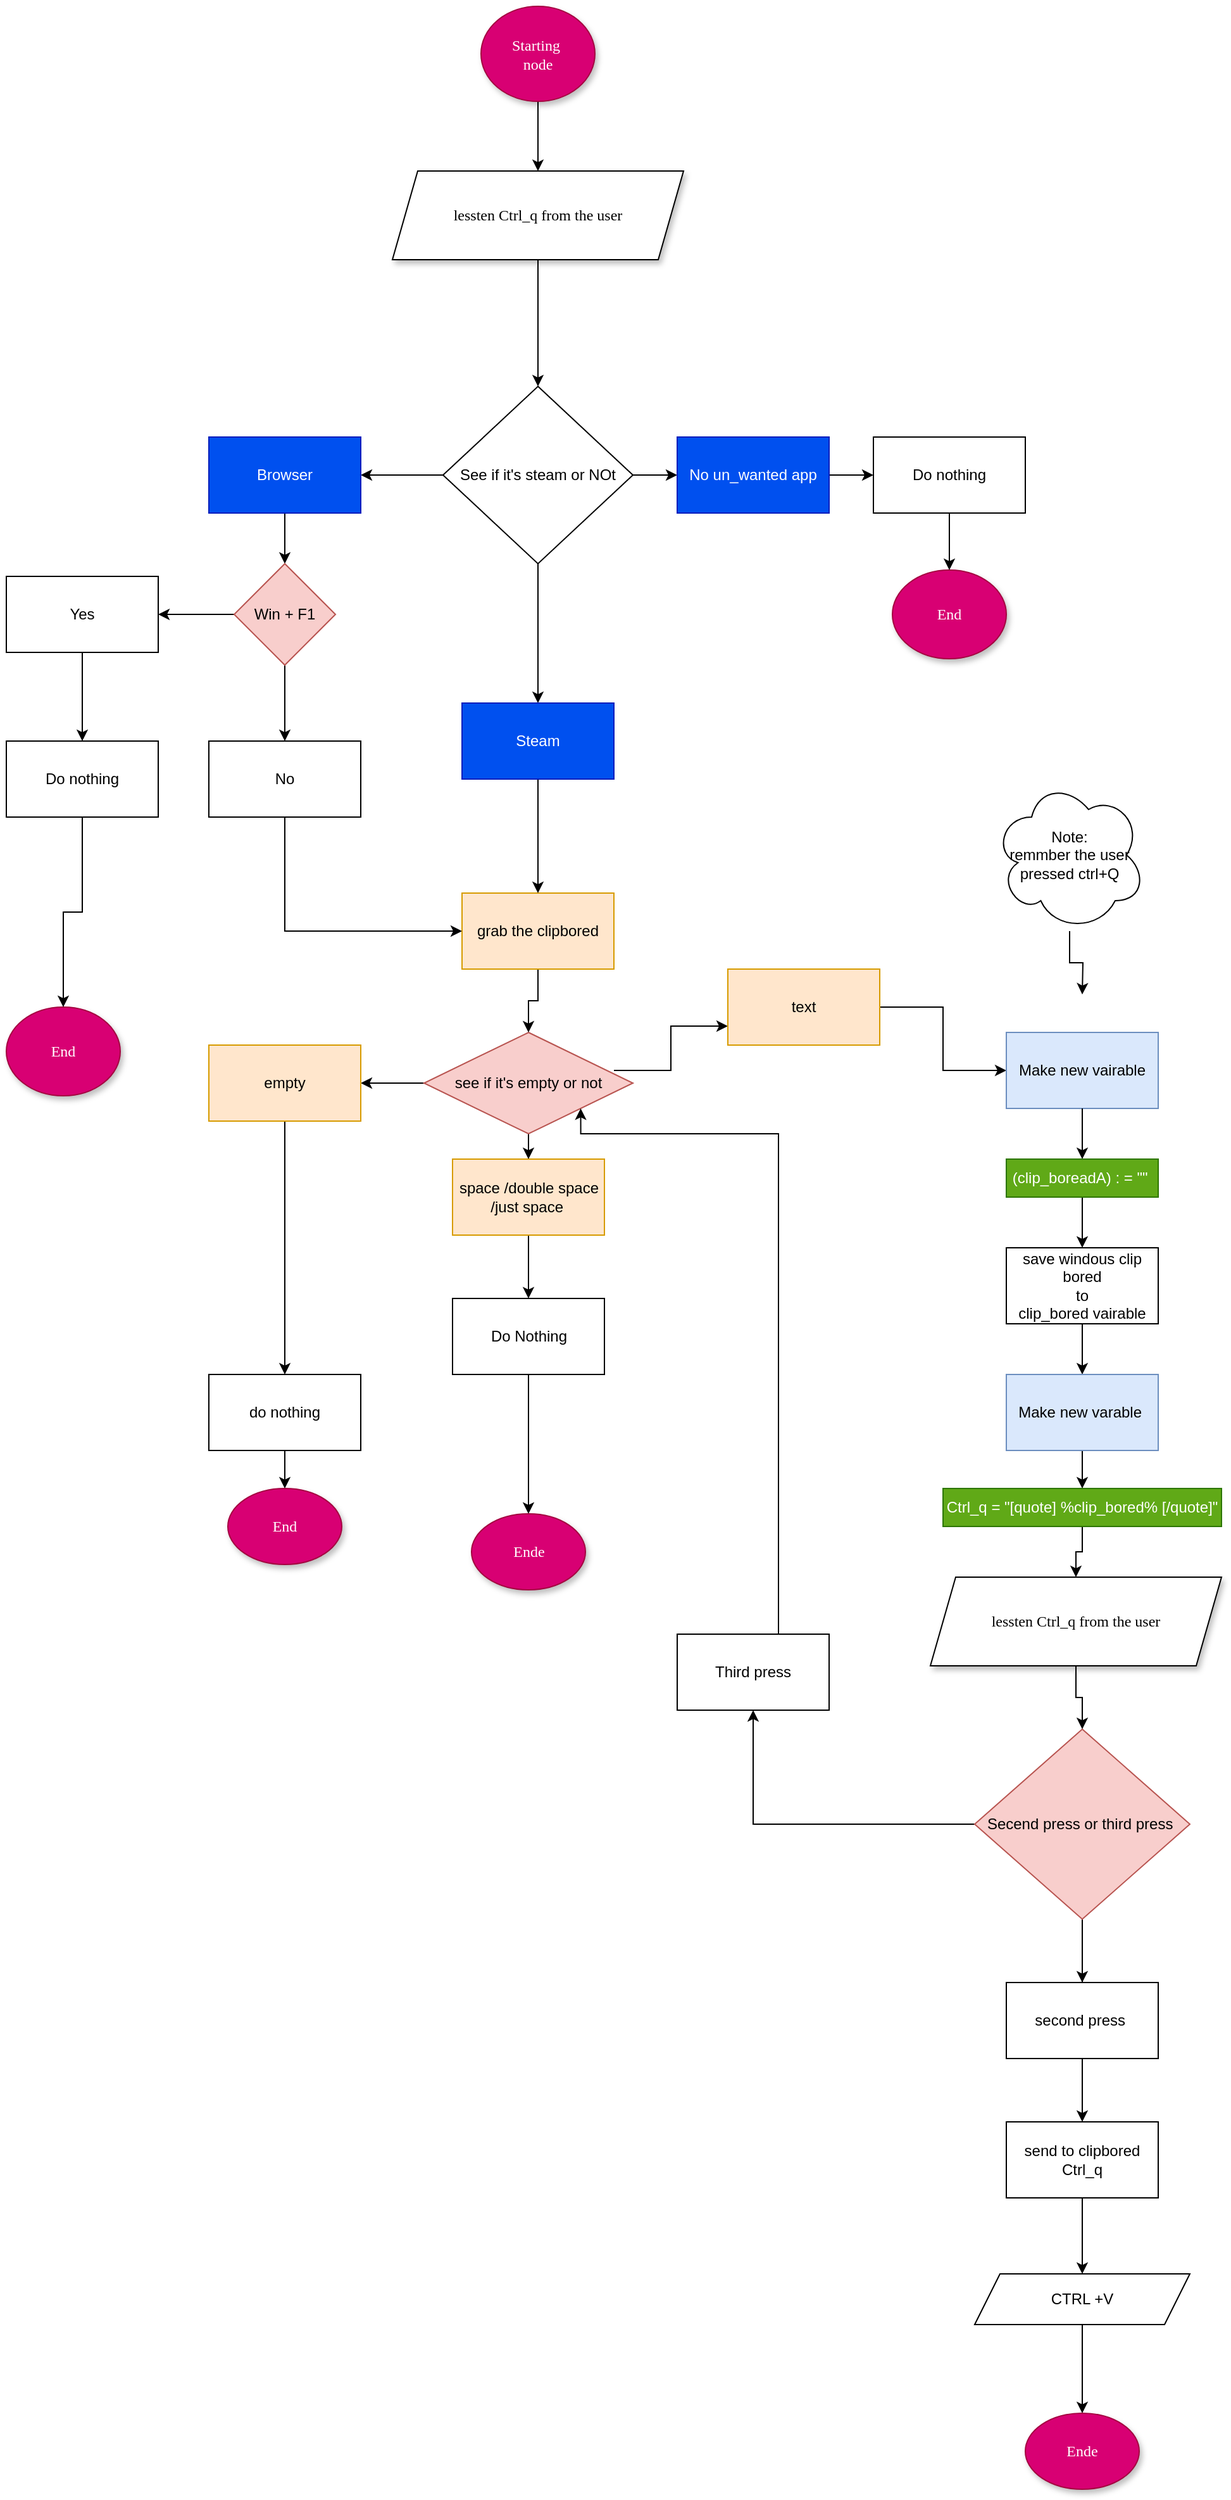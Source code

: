 <mxfile version="21.1.2" type="device">
  <diagram name="Page-1" id="42789a77-a242-8287-6e28-9cd8cfd52e62">
    <mxGraphModel dx="1569" dy="2033" grid="1" gridSize="10" guides="1" tooltips="1" connect="1" arrows="1" fold="1" page="1" pageScale="1" pageWidth="1100" pageHeight="850" background="none" math="0" shadow="0">
      <root>
        <mxCell id="0" />
        <mxCell id="1" parent="0" />
        <mxCell id="0LrG8xfvvPw9URolZuMV-127" value="" style="edgeStyle=orthogonalEdgeStyle;rounded=0;orthogonalLoop=1;jettySize=auto;html=1;" parent="1" source="1ea317790d2ca983-1" target="0LrG8xfvvPw9URolZuMV-126" edge="1">
          <mxGeometry relative="1" as="geometry" />
        </mxCell>
        <mxCell id="1ea317790d2ca983-1" value="Starting&amp;nbsp;&lt;div&gt;node&lt;/div&gt;" style="ellipse;whiteSpace=wrap;html=1;rounded=0;shadow=1;comic=0;labelBackgroundColor=none;strokeWidth=1;fontFamily=Verdana;fontSize=12;align=center;fillColor=#d80073;fontColor=#ffffff;strokeColor=#A50040;" parent="1" vertex="1">
          <mxGeometry x="455" y="-670" width="90" height="75" as="geometry" />
        </mxCell>
        <mxCell id="0LrG8xfvvPw9URolZuMV-22" value="" style="edgeStyle=orthogonalEdgeStyle;rounded=0;orthogonalLoop=1;jettySize=auto;html=1;entryX=0;entryY=0.75;entryDx=0;entryDy=0;" parent="1" target="0LrG8xfvvPw9URolZuMV-44" edge="1">
          <mxGeometry relative="1" as="geometry">
            <mxPoint x="560" y="170" as="sourcePoint" />
            <mxPoint x="660" y="170" as="targetPoint" />
            <Array as="points">
              <mxPoint x="605" y="170" />
              <mxPoint x="605" y="135" />
            </Array>
          </mxGeometry>
        </mxCell>
        <mxCell id="0LrG8xfvvPw9URolZuMV-15" value="" style="edgeStyle=orthogonalEdgeStyle;rounded=0;orthogonalLoop=1;jettySize=auto;html=1;" parent="1" source="0LrG8xfvvPw9URolZuMV-12" target="0LrG8xfvvPw9URolZuMV-14" edge="1">
          <mxGeometry relative="1" as="geometry" />
        </mxCell>
        <mxCell id="0LrG8xfvvPw9URolZuMV-27" style="edgeStyle=orthogonalEdgeStyle;rounded=0;orthogonalLoop=1;jettySize=auto;html=1;exitX=0.5;exitY=1;exitDx=0;exitDy=0;" parent="1" source="0LrG8xfvvPw9URolZuMV-12" target="0LrG8xfvvPw9URolZuMV-33" edge="1">
          <mxGeometry relative="1" as="geometry">
            <mxPoint x="520" y="430" as="targetPoint" />
          </mxGeometry>
        </mxCell>
        <mxCell id="0LrG8xfvvPw9URolZuMV-12" value="see if it&#39;s empty or not" style="rhombus;whiteSpace=wrap;html=1;rounded=0;fillColor=#f8cecc;strokeColor=#b85450;" parent="1" vertex="1">
          <mxGeometry x="410" y="140" width="165" height="80" as="geometry" />
        </mxCell>
        <mxCell id="0LrG8xfvvPw9URolZuMV-26" style="edgeStyle=orthogonalEdgeStyle;rounded=0;orthogonalLoop=1;jettySize=auto;html=1;" parent="1" source="0LrG8xfvvPw9URolZuMV-14" target="0LrG8xfvvPw9URolZuMV-25" edge="1">
          <mxGeometry relative="1" as="geometry" />
        </mxCell>
        <mxCell id="0LrG8xfvvPw9URolZuMV-14" value="empty" style="whiteSpace=wrap;html=1;rounded=0;fillColor=#ffe6cc;strokeColor=#d79b00;" parent="1" vertex="1">
          <mxGeometry x="240" y="150" width="120" height="60" as="geometry" />
        </mxCell>
        <mxCell id="0LrG8xfvvPw9URolZuMV-55" style="edgeStyle=orthogonalEdgeStyle;rounded=0;orthogonalLoop=1;jettySize=auto;html=1;" parent="1" source="0LrG8xfvvPw9URolZuMV-25" target="0LrG8xfvvPw9URolZuMV-52" edge="1">
          <mxGeometry relative="1" as="geometry" />
        </mxCell>
        <mxCell id="0LrG8xfvvPw9URolZuMV-25" value="do nothing" style="rounded=0;whiteSpace=wrap;html=1;" parent="1" vertex="1">
          <mxGeometry x="240" y="410" width="120" height="60" as="geometry" />
        </mxCell>
        <mxCell id="0LrG8xfvvPw9URolZuMV-41" style="edgeStyle=orthogonalEdgeStyle;rounded=0;orthogonalLoop=1;jettySize=auto;html=1;" parent="1" source="0LrG8xfvvPw9URolZuMV-33" target="0LrG8xfvvPw9URolZuMV-40" edge="1">
          <mxGeometry relative="1" as="geometry" />
        </mxCell>
        <mxCell id="0LrG8xfvvPw9URolZuMV-33" value="space /double space /just space&amp;nbsp;" style="whiteSpace=wrap;html=1;fillColor=#ffe6cc;strokeColor=#d79b00;" parent="1" vertex="1">
          <mxGeometry x="432.5" y="240" width="120" height="60" as="geometry" />
        </mxCell>
        <mxCell id="0LrG8xfvvPw9URolZuMV-56" style="edgeStyle=orthogonalEdgeStyle;rounded=0;orthogonalLoop=1;jettySize=auto;html=1;" parent="1" source="0LrG8xfvvPw9URolZuMV-40" target="0LrG8xfvvPw9URolZuMV-54" edge="1">
          <mxGeometry relative="1" as="geometry" />
        </mxCell>
        <mxCell id="0LrG8xfvvPw9URolZuMV-40" value="Do Nothing" style="whiteSpace=wrap;html=1;" parent="1" vertex="1">
          <mxGeometry x="432.5" y="350" width="120" height="60" as="geometry" />
        </mxCell>
        <mxCell id="0LrG8xfvvPw9URolZuMV-47" value="" style="edgeStyle=orthogonalEdgeStyle;rounded=0;orthogonalLoop=1;jettySize=auto;html=1;" parent="1" source="0LrG8xfvvPw9URolZuMV-44" target="0LrG8xfvvPw9URolZuMV-46" edge="1">
          <mxGeometry relative="1" as="geometry" />
        </mxCell>
        <mxCell id="0LrG8xfvvPw9URolZuMV-44" value="text" style="whiteSpace=wrap;html=1;fillColor=#ffe6cc;strokeColor=#d79b00;" parent="1" vertex="1">
          <mxGeometry x="650" y="90" width="120" height="60" as="geometry" />
        </mxCell>
        <mxCell id="0LrG8xfvvPw9URolZuMV-51" style="edgeStyle=orthogonalEdgeStyle;rounded=0;orthogonalLoop=1;jettySize=auto;html=1;" parent="1" source="0LrG8xfvvPw9URolZuMV-63" edge="1">
          <mxGeometry relative="1" as="geometry">
            <mxPoint x="930" y="260" as="targetPoint" />
          </mxGeometry>
        </mxCell>
        <mxCell id="0LrG8xfvvPw9URolZuMV-46" value="Make new vairable&lt;br&gt;" style="whiteSpace=wrap;html=1;fillColor=#dae8fc;strokeColor=#6c8ebf;" parent="1" vertex="1">
          <mxGeometry x="870" y="140" width="120" height="60" as="geometry" />
        </mxCell>
        <mxCell id="0LrG8xfvvPw9URolZuMV-49" style="edgeStyle=orthogonalEdgeStyle;rounded=0;orthogonalLoop=1;jettySize=auto;html=1;" parent="1" source="0LrG8xfvvPw9URolZuMV-48" target="0LrG8xfvvPw9URolZuMV-12" edge="1">
          <mxGeometry relative="1" as="geometry" />
        </mxCell>
        <mxCell id="0LrG8xfvvPw9URolZuMV-48" value="grab the clipbored" style="rounded=0;whiteSpace=wrap;html=1;fillColor=#ffe6cc;strokeColor=#d79b00;" parent="1" vertex="1">
          <mxGeometry x="440" y="30" width="120" height="60" as="geometry" />
        </mxCell>
        <mxCell id="0LrG8xfvvPw9URolZuMV-123" style="edgeStyle=orthogonalEdgeStyle;rounded=0;orthogonalLoop=1;jettySize=auto;html=1;" parent="1" source="0LrG8xfvvPw9URolZuMV-50" target="0LrG8xfvvPw9URolZuMV-59" edge="1">
          <mxGeometry relative="1" as="geometry" />
        </mxCell>
        <mxCell id="0LrG8xfvvPw9URolZuMV-50" value="save windous clip bored &lt;br&gt;to &lt;br&gt;clip_bored vairable" style="whiteSpace=wrap;html=1;" parent="1" vertex="1">
          <mxGeometry x="870" y="310" width="120" height="60" as="geometry" />
        </mxCell>
        <mxCell id="0LrG8xfvvPw9URolZuMV-52" value="End" style="ellipse;whiteSpace=wrap;html=1;rounded=0;shadow=1;comic=0;labelBackgroundColor=none;strokeWidth=1;fontFamily=Verdana;fontSize=12;align=center;fillColor=#d80073;fontColor=#ffffff;strokeColor=#A50040;" parent="1" vertex="1">
          <mxGeometry x="255" y="500" width="90" height="60" as="geometry" />
        </mxCell>
        <mxCell id="0LrG8xfvvPw9URolZuMV-54" value="Ende" style="ellipse;whiteSpace=wrap;html=1;rounded=0;shadow=1;comic=0;labelBackgroundColor=none;strokeWidth=1;fontFamily=Verdana;fontSize=12;align=center;fillColor=#d80073;fontColor=#ffffff;strokeColor=#A50040;" parent="1" vertex="1">
          <mxGeometry x="447.5" y="520" width="90" height="60" as="geometry" />
        </mxCell>
        <mxCell id="0LrG8xfvvPw9URolZuMV-67" style="edgeStyle=orthogonalEdgeStyle;rounded=0;orthogonalLoop=1;jettySize=auto;html=1;" parent="1" source="0LrG8xfvvPw9URolZuMV-59" target="0LrG8xfvvPw9URolZuMV-66" edge="1">
          <mxGeometry relative="1" as="geometry" />
        </mxCell>
        <mxCell id="0LrG8xfvvPw9URolZuMV-59" value="Make new varable&amp;nbsp;&lt;br&gt;" style="whiteSpace=wrap;html=1;fillColor=#dae8fc;strokeColor=#6c8ebf;" parent="1" vertex="1">
          <mxGeometry x="870" y="410" width="120" height="60" as="geometry" />
        </mxCell>
        <mxCell id="0LrG8xfvvPw9URolZuMV-64" style="edgeStyle=orthogonalEdgeStyle;rounded=0;orthogonalLoop=1;jettySize=auto;html=1;" parent="1" source="0LrG8xfvvPw9URolZuMV-63" target="0LrG8xfvvPw9URolZuMV-50" edge="1">
          <mxGeometry relative="1" as="geometry" />
        </mxCell>
        <mxCell id="0LrG8xfvvPw9URolZuMV-65" value="" style="edgeStyle=orthogonalEdgeStyle;rounded=0;orthogonalLoop=1;jettySize=auto;html=1;" parent="1" source="0LrG8xfvvPw9URolZuMV-46" target="0LrG8xfvvPw9URolZuMV-63" edge="1">
          <mxGeometry relative="1" as="geometry">
            <mxPoint x="930" y="200" as="sourcePoint" />
            <mxPoint x="930" y="260" as="targetPoint" />
          </mxGeometry>
        </mxCell>
        <mxCell id="0LrG8xfvvPw9URolZuMV-63" value="(clip_boreadA) : = &quot;&quot;&amp;nbsp;" style="whiteSpace=wrap;html=1;fillColor=#60a917;fontColor=#ffffff;strokeColor=#2D7600;" parent="1" vertex="1">
          <mxGeometry x="870" y="240" width="120" height="30" as="geometry" />
        </mxCell>
        <mxCell id="0LrG8xfvvPw9URolZuMV-150" style="edgeStyle=orthogonalEdgeStyle;rounded=0;orthogonalLoop=1;jettySize=auto;html=1;" parent="1" source="0LrG8xfvvPw9URolZuMV-66" target="0LrG8xfvvPw9URolZuMV-149" edge="1">
          <mxGeometry relative="1" as="geometry" />
        </mxCell>
        <mxCell id="0LrG8xfvvPw9URolZuMV-66" value="Ctrl_q = &quot;[quote] %clip_bored% [/quote]&quot;" style="whiteSpace=wrap;html=1;fillColor=#60a917;fontColor=#ffffff;strokeColor=#2D7600;" parent="1" vertex="1">
          <mxGeometry x="820" y="500" width="220" height="30" as="geometry" />
        </mxCell>
        <mxCell id="0LrG8xfvvPw9URolZuMV-71" style="edgeStyle=orthogonalEdgeStyle;rounded=0;orthogonalLoop=1;jettySize=auto;html=1;" parent="1" source="0LrG8xfvvPw9URolZuMV-69" target="0LrG8xfvvPw9URolZuMV-72" edge="1">
          <mxGeometry relative="1" as="geometry" />
        </mxCell>
        <mxCell id="0LrG8xfvvPw9URolZuMV-76" style="edgeStyle=orthogonalEdgeStyle;rounded=0;orthogonalLoop=1;jettySize=auto;html=1;" parent="1" source="0LrG8xfvvPw9URolZuMV-69" target="0LrG8xfvvPw9URolZuMV-75" edge="1">
          <mxGeometry relative="1" as="geometry" />
        </mxCell>
        <mxCell id="0LrG8xfvvPw9URolZuMV-77" style="edgeStyle=orthogonalEdgeStyle;rounded=0;orthogonalLoop=1;jettySize=auto;html=1;exitX=1;exitY=0.5;exitDx=0;exitDy=0;" parent="1" source="0LrG8xfvvPw9URolZuMV-69" target="0LrG8xfvvPw9URolZuMV-74" edge="1">
          <mxGeometry relative="1" as="geometry" />
        </mxCell>
        <mxCell id="0LrG8xfvvPw9URolZuMV-69" value="See if it&#39;s steam or NOt" style="rhombus;whiteSpace=wrap;html=1;" parent="1" vertex="1">
          <mxGeometry x="425" y="-370" width="150" height="140" as="geometry" />
        </mxCell>
        <mxCell id="0LrG8xfvvPw9URolZuMV-73" style="edgeStyle=orthogonalEdgeStyle;rounded=0;orthogonalLoop=1;jettySize=auto;html=1;" parent="1" source="0LrG8xfvvPw9URolZuMV-72" target="0LrG8xfvvPw9URolZuMV-48" edge="1">
          <mxGeometry relative="1" as="geometry" />
        </mxCell>
        <mxCell id="0LrG8xfvvPw9URolZuMV-72" value="Steam" style="rounded=0;whiteSpace=wrap;html=1;fillColor=#0050ef;fontColor=#ffffff;strokeColor=#001DBC;" parent="1" vertex="1">
          <mxGeometry x="440" y="-120" width="120" height="60" as="geometry" />
        </mxCell>
        <mxCell id="0LrG8xfvvPw9URolZuMV-103" value="" style="edgeStyle=orthogonalEdgeStyle;rounded=0;orthogonalLoop=1;jettySize=auto;html=1;" parent="1" source="0LrG8xfvvPw9URolZuMV-74" target="0LrG8xfvvPw9URolZuMV-101" edge="1">
          <mxGeometry relative="1" as="geometry" />
        </mxCell>
        <mxCell id="0LrG8xfvvPw9URolZuMV-74" value="No un_wanted app" style="whiteSpace=wrap;html=1;fillColor=#0050ef;fontColor=#ffffff;strokeColor=#001DBC;" parent="1" vertex="1">
          <mxGeometry x="610" y="-330" width="120" height="60" as="geometry" />
        </mxCell>
        <mxCell id="0LrG8xfvvPw9URolZuMV-80" value="" style="edgeStyle=orthogonalEdgeStyle;rounded=0;orthogonalLoop=1;jettySize=auto;html=1;" parent="1" source="0LrG8xfvvPw9URolZuMV-75" target="0LrG8xfvvPw9URolZuMV-79" edge="1">
          <mxGeometry relative="1" as="geometry" />
        </mxCell>
        <mxCell id="0LrG8xfvvPw9URolZuMV-75" value="Browser" style="whiteSpace=wrap;html=1;fillColor=#0050ef;fontColor=#ffffff;strokeColor=#001DBC;" parent="1" vertex="1">
          <mxGeometry x="240" y="-330" width="120" height="60" as="geometry" />
        </mxCell>
        <mxCell id="0LrG8xfvvPw9URolZuMV-96" value="" style="edgeStyle=orthogonalEdgeStyle;rounded=0;orthogonalLoop=1;jettySize=auto;html=1;" parent="1" source="0LrG8xfvvPw9URolZuMV-79" target="0LrG8xfvvPw9URolZuMV-95" edge="1">
          <mxGeometry relative="1" as="geometry" />
        </mxCell>
        <mxCell id="0LrG8xfvvPw9URolZuMV-129" style="edgeStyle=orthogonalEdgeStyle;rounded=0;orthogonalLoop=1;jettySize=auto;html=1;exitX=0;exitY=0.5;exitDx=0;exitDy=0;entryX=1;entryY=0.5;entryDx=0;entryDy=0;" parent="1" source="0LrG8xfvvPw9URolZuMV-79" target="0LrG8xfvvPw9URolZuMV-83" edge="1">
          <mxGeometry relative="1" as="geometry" />
        </mxCell>
        <mxCell id="0LrG8xfvvPw9URolZuMV-79" value="Win + F1" style="rhombus;whiteSpace=wrap;html=1;fillColor=#f8cecc;strokeColor=#b85450;" parent="1" vertex="1">
          <mxGeometry x="260" y="-230" width="80" height="80" as="geometry" />
        </mxCell>
        <mxCell id="0LrG8xfvvPw9URolZuMV-90" value="" style="edgeStyle=orthogonalEdgeStyle;rounded=0;orthogonalLoop=1;jettySize=auto;html=1;" parent="1" source="0LrG8xfvvPw9URolZuMV-83" target="0LrG8xfvvPw9URolZuMV-89" edge="1">
          <mxGeometry relative="1" as="geometry" />
        </mxCell>
        <mxCell id="0LrG8xfvvPw9URolZuMV-83" value="Yes" style="whiteSpace=wrap;html=1;" parent="1" vertex="1">
          <mxGeometry x="80" y="-220" width="120" height="60" as="geometry" />
        </mxCell>
        <mxCell id="0LrG8xfvvPw9URolZuMV-85" value="End" style="ellipse;whiteSpace=wrap;html=1;rounded=0;shadow=1;comic=0;labelBackgroundColor=none;strokeWidth=1;fontFamily=Verdana;fontSize=12;align=center;fillColor=#d80073;fontColor=#ffffff;strokeColor=#A50040;" parent="1" vertex="1">
          <mxGeometry x="80" y="120" width="90" height="70" as="geometry" />
        </mxCell>
        <mxCell id="0LrG8xfvvPw9URolZuMV-92" style="edgeStyle=orthogonalEdgeStyle;rounded=0;orthogonalLoop=1;jettySize=auto;html=1;" parent="1" source="0LrG8xfvvPw9URolZuMV-89" target="0LrG8xfvvPw9URolZuMV-85" edge="1">
          <mxGeometry relative="1" as="geometry" />
        </mxCell>
        <mxCell id="0LrG8xfvvPw9URolZuMV-89" value="Do nothing" style="whiteSpace=wrap;html=1;" parent="1" vertex="1">
          <mxGeometry x="80" y="-90" width="120" height="60" as="geometry" />
        </mxCell>
        <mxCell id="0LrG8xfvvPw9URolZuMV-97" style="edgeStyle=orthogonalEdgeStyle;rounded=0;orthogonalLoop=1;jettySize=auto;html=1;entryX=0;entryY=0.5;entryDx=0;entryDy=0;" parent="1" source="0LrG8xfvvPw9URolZuMV-95" target="0LrG8xfvvPw9URolZuMV-48" edge="1">
          <mxGeometry relative="1" as="geometry">
            <Array as="points">
              <mxPoint x="300" y="60" />
            </Array>
          </mxGeometry>
        </mxCell>
        <mxCell id="0LrG8xfvvPw9URolZuMV-95" value="No" style="whiteSpace=wrap;html=1;" parent="1" vertex="1">
          <mxGeometry x="240" y="-90" width="120" height="60" as="geometry" />
        </mxCell>
        <mxCell id="0LrG8xfvvPw9URolZuMV-99" value="End" style="ellipse;whiteSpace=wrap;html=1;rounded=0;shadow=1;comic=0;labelBackgroundColor=none;strokeWidth=1;fontFamily=Verdana;fontSize=12;align=center;fillColor=#d80073;fontColor=#ffffff;strokeColor=#A50040;" parent="1" vertex="1">
          <mxGeometry x="780" y="-225" width="90" height="70" as="geometry" />
        </mxCell>
        <mxCell id="0LrG8xfvvPw9URolZuMV-100" style="edgeStyle=orthogonalEdgeStyle;rounded=0;orthogonalLoop=1;jettySize=auto;html=1;" parent="1" source="0LrG8xfvvPw9URolZuMV-101" target="0LrG8xfvvPw9URolZuMV-99" edge="1">
          <mxGeometry relative="1" as="geometry" />
        </mxCell>
        <mxCell id="0LrG8xfvvPw9URolZuMV-101" value="Do nothing" style="whiteSpace=wrap;html=1;" parent="1" vertex="1">
          <mxGeometry x="765" y="-330" width="120" height="60" as="geometry" />
        </mxCell>
        <mxCell id="0LrG8xfvvPw9URolZuMV-128" style="edgeStyle=orthogonalEdgeStyle;rounded=0;orthogonalLoop=1;jettySize=auto;html=1;" parent="1" source="0LrG8xfvvPw9URolZuMV-126" target="0LrG8xfvvPw9URolZuMV-69" edge="1">
          <mxGeometry relative="1" as="geometry" />
        </mxCell>
        <mxCell id="0LrG8xfvvPw9URolZuMV-126" value="lessten Ctrl_q from the user" style="shape=parallelogram;perimeter=parallelogramPerimeter;whiteSpace=wrap;html=1;fixedSize=1;fontFamily=Verdana;rounded=0;shadow=1;comic=0;labelBackgroundColor=none;strokeWidth=1;" parent="1" vertex="1">
          <mxGeometry x="385" y="-540" width="230" height="70" as="geometry" />
        </mxCell>
        <mxCell id="0LrG8xfvvPw9URolZuMV-137" style="edgeStyle=orthogonalEdgeStyle;rounded=0;orthogonalLoop=1;jettySize=auto;html=1;" parent="1" source="0LrG8xfvvPw9URolZuMV-136" edge="1">
          <mxGeometry relative="1" as="geometry">
            <mxPoint x="930" y="110" as="targetPoint" />
          </mxGeometry>
        </mxCell>
        <mxCell id="0LrG8xfvvPw9URolZuMV-136" value="Note: &lt;br&gt;remmber the user pressed ctrl+Q" style="ellipse;shape=cloud;whiteSpace=wrap;html=1;" parent="1" vertex="1">
          <mxGeometry x="860" y="-60" width="120" height="120" as="geometry" />
        </mxCell>
        <mxCell id="0LrG8xfvvPw9URolZuMV-141" style="edgeStyle=orthogonalEdgeStyle;rounded=0;orthogonalLoop=1;jettySize=auto;html=1;" parent="1" source="0LrG8xfvvPw9URolZuMV-139" target="0LrG8xfvvPw9URolZuMV-142" edge="1">
          <mxGeometry relative="1" as="geometry">
            <mxPoint x="720" y="645" as="targetPoint" />
          </mxGeometry>
        </mxCell>
        <mxCell id="0LrG8xfvvPw9URolZuMV-147" value="" style="edgeStyle=orthogonalEdgeStyle;rounded=0;orthogonalLoop=1;jettySize=auto;html=1;" parent="1" source="0LrG8xfvvPw9URolZuMV-139" target="0LrG8xfvvPw9URolZuMV-146" edge="1">
          <mxGeometry relative="1" as="geometry" />
        </mxCell>
        <mxCell id="0LrG8xfvvPw9URolZuMV-139" value="Secend press or third press&amp;nbsp;" style="rhombus;whiteSpace=wrap;html=1;fillColor=#f8cecc;strokeColor=#b85450;" parent="1" vertex="1">
          <mxGeometry x="845" y="690" width="170" height="150" as="geometry" />
        </mxCell>
        <mxCell id="0LrG8xfvvPw9URolZuMV-144" style="edgeStyle=orthogonalEdgeStyle;rounded=0;orthogonalLoop=1;jettySize=auto;html=1;entryX=1;entryY=1;entryDx=0;entryDy=0;" parent="1" source="0LrG8xfvvPw9URolZuMV-142" target="0LrG8xfvvPw9URolZuMV-12" edge="1">
          <mxGeometry relative="1" as="geometry">
            <Array as="points">
              <mxPoint x="690" y="220" />
              <mxPoint x="534" y="220" />
            </Array>
          </mxGeometry>
        </mxCell>
        <mxCell id="0LrG8xfvvPw9URolZuMV-142" value="Third press" style="rounded=0;whiteSpace=wrap;html=1;" parent="1" vertex="1">
          <mxGeometry x="610" y="615" width="120" height="60" as="geometry" />
        </mxCell>
        <mxCell id="0LrG8xfvvPw9URolZuMV-148" style="edgeStyle=orthogonalEdgeStyle;rounded=0;orthogonalLoop=1;jettySize=auto;html=1;" parent="1" source="0LrG8xfvvPw9URolZuMV-146" edge="1">
          <mxGeometry relative="1" as="geometry">
            <mxPoint x="930" y="910" as="targetPoint" />
          </mxGeometry>
        </mxCell>
        <mxCell id="0LrG8xfvvPw9URolZuMV-154" style="edgeStyle=orthogonalEdgeStyle;rounded=0;orthogonalLoop=1;jettySize=auto;html=1;" parent="1" source="0LrG8xfvvPw9URolZuMV-146" target="0LrG8xfvvPw9URolZuMV-155" edge="1">
          <mxGeometry relative="1" as="geometry">
            <mxPoint x="930" y="1030.0" as="targetPoint" />
          </mxGeometry>
        </mxCell>
        <mxCell id="0LrG8xfvvPw9URolZuMV-146" value="second press&amp;nbsp;" style="whiteSpace=wrap;html=1;" parent="1" vertex="1">
          <mxGeometry x="870" y="890" width="120" height="60" as="geometry" />
        </mxCell>
        <mxCell id="0LrG8xfvvPw9URolZuMV-151" style="edgeStyle=orthogonalEdgeStyle;rounded=0;orthogonalLoop=1;jettySize=auto;html=1;" parent="1" source="0LrG8xfvvPw9URolZuMV-149" target="0LrG8xfvvPw9URolZuMV-139" edge="1">
          <mxGeometry relative="1" as="geometry" />
        </mxCell>
        <mxCell id="0LrG8xfvvPw9URolZuMV-149" value="lessten Ctrl_q from the user" style="shape=parallelogram;perimeter=parallelogramPerimeter;whiteSpace=wrap;html=1;fixedSize=1;fontFamily=Verdana;rounded=0;shadow=1;comic=0;labelBackgroundColor=none;strokeWidth=1;" parent="1" vertex="1">
          <mxGeometry x="810" y="570" width="230" height="70" as="geometry" />
        </mxCell>
        <mxCell id="0LrG8xfvvPw9URolZuMV-158" style="edgeStyle=orthogonalEdgeStyle;rounded=0;orthogonalLoop=1;jettySize=auto;html=1;" parent="1" source="0LrG8xfvvPw9URolZuMV-153" target="0LrG8xfvvPw9URolZuMV-157" edge="1">
          <mxGeometry relative="1" as="geometry" />
        </mxCell>
        <mxCell id="0LrG8xfvvPw9URolZuMV-153" value="CTRL +V" style="shape=parallelogram;perimeter=parallelogramPerimeter;whiteSpace=wrap;html=1;fixedSize=1;" parent="1" vertex="1">
          <mxGeometry x="845" y="1120" width="170" height="40" as="geometry" />
        </mxCell>
        <mxCell id="0LrG8xfvvPw9URolZuMV-156" style="edgeStyle=orthogonalEdgeStyle;rounded=0;orthogonalLoop=1;jettySize=auto;html=1;" parent="1" source="0LrG8xfvvPw9URolZuMV-155" target="0LrG8xfvvPw9URolZuMV-153" edge="1">
          <mxGeometry relative="1" as="geometry" />
        </mxCell>
        <mxCell id="0LrG8xfvvPw9URolZuMV-155" value="send to clipbored Ctrl_q" style="rounded=0;whiteSpace=wrap;html=1;" parent="1" vertex="1">
          <mxGeometry x="870" y="1000.0" width="120" height="60" as="geometry" />
        </mxCell>
        <mxCell id="0LrG8xfvvPw9URolZuMV-157" value="Ende" style="ellipse;whiteSpace=wrap;html=1;rounded=0;shadow=1;comic=0;labelBackgroundColor=none;strokeWidth=1;fontFamily=Verdana;fontSize=12;align=center;fillColor=#d80073;fontColor=#ffffff;strokeColor=#A50040;" parent="1" vertex="1">
          <mxGeometry x="885" y="1230" width="90" height="60" as="geometry" />
        </mxCell>
      </root>
    </mxGraphModel>
  </diagram>
</mxfile>

